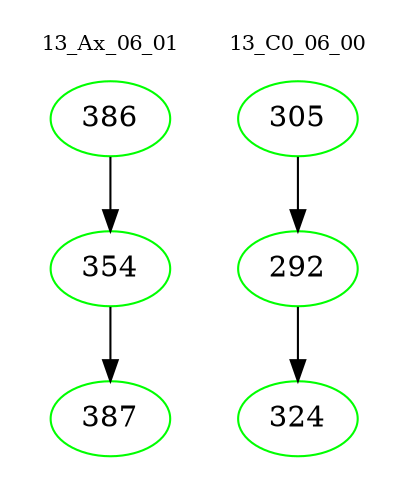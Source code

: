 digraph{
subgraph cluster_0 {
color = white
label = "13_Ax_06_01";
fontsize=10;
T0_386 [label="386", color="green"]
T0_386 -> T0_354 [color="black"]
T0_354 [label="354", color="green"]
T0_354 -> T0_387 [color="black"]
T0_387 [label="387", color="green"]
}
subgraph cluster_1 {
color = white
label = "13_C0_06_00";
fontsize=10;
T1_305 [label="305", color="green"]
T1_305 -> T1_292 [color="black"]
T1_292 [label="292", color="green"]
T1_292 -> T1_324 [color="black"]
T1_324 [label="324", color="green"]
}
}
